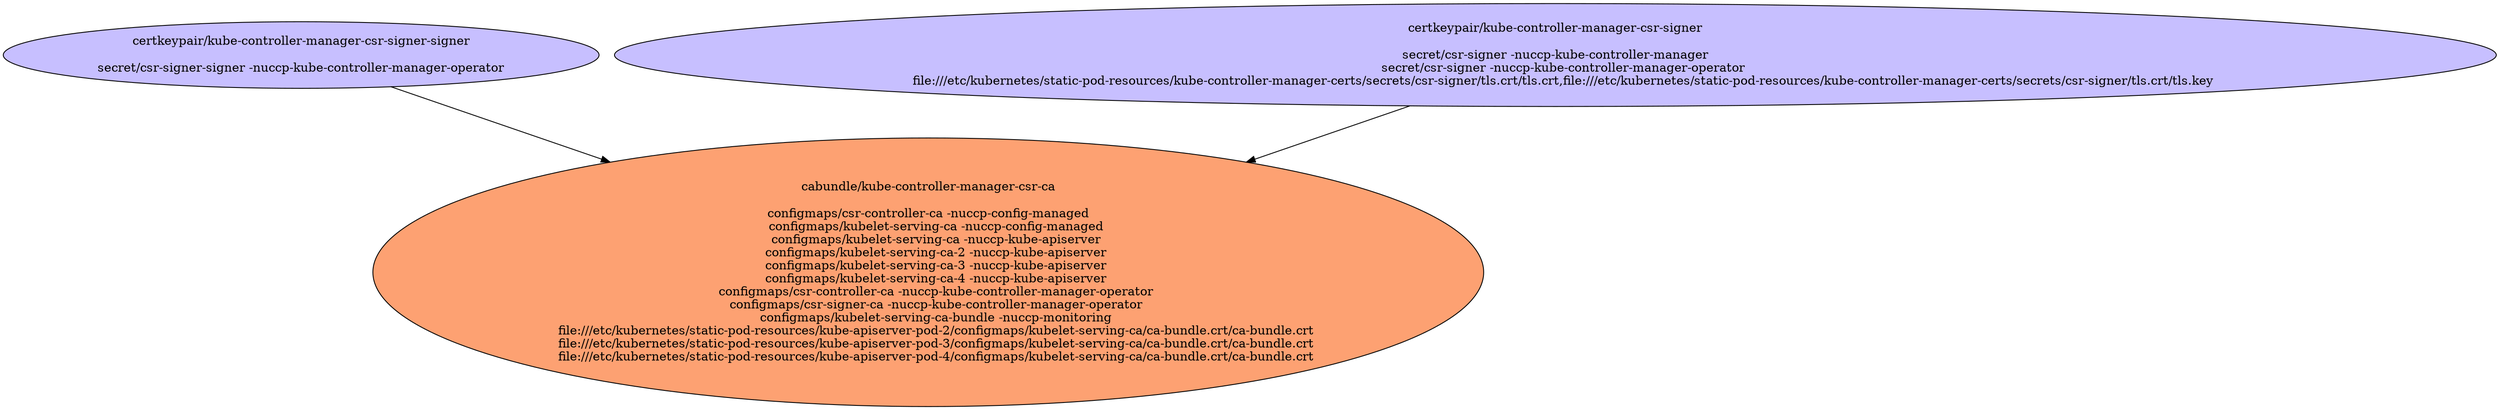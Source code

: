 digraph "Local Certificate" {
  // Node definitions.
  3 [
    label="certkeypair/kube-controller-manager-csr-signer-signer\n\nsecret/csr-signer-signer -nuccp-kube-controller-manager-operator\n"
    style=filled
    fillcolor="#c7bfff"
  ];
  4 [
    label="certkeypair/kube-controller-manager-csr-signer\n\nsecret/csr-signer -nuccp-kube-controller-manager\n    secret/csr-signer -nuccp-kube-controller-manager-operator\n    file:///etc/kubernetes/static-pod-resources/kube-controller-manager-certs/secrets/csr-signer/tls.crt/tls.crt,file:///etc/kubernetes/static-pod-resources/kube-controller-manager-certs/secrets/csr-signer/tls.crt/tls.key\n"
    style=filled
    fillcolor="#c7bfff"
  ];
  15 [
    label="cabundle/kube-controller-manager-csr-ca\n\nconfigmaps/csr-controller-ca -nuccp-config-managed\n    configmaps/kubelet-serving-ca -nuccp-config-managed\n    configmaps/kubelet-serving-ca -nuccp-kube-apiserver\n    configmaps/kubelet-serving-ca-2 -nuccp-kube-apiserver\n    configmaps/kubelet-serving-ca-3 -nuccp-kube-apiserver\n    configmaps/kubelet-serving-ca-4 -nuccp-kube-apiserver\n    configmaps/csr-controller-ca -nuccp-kube-controller-manager-operator\n    configmaps/csr-signer-ca -nuccp-kube-controller-manager-operator\n    configmaps/kubelet-serving-ca-bundle -nuccp-monitoring\n    file:///etc/kubernetes/static-pod-resources/kube-apiserver-pod-2/configmaps/kubelet-serving-ca/ca-bundle.crt/ca-bundle.crt\n    file:///etc/kubernetes/static-pod-resources/kube-apiserver-pod-3/configmaps/kubelet-serving-ca/ca-bundle.crt/ca-bundle.crt\n    file:///etc/kubernetes/static-pod-resources/kube-apiserver-pod-4/configmaps/kubelet-serving-ca/ca-bundle.crt/ca-bundle.crt\n"
    style=filled
    fillcolor="#fda172"
  ];

  // Edge definitions.
  3 -> 15;
  4 -> 15;
}